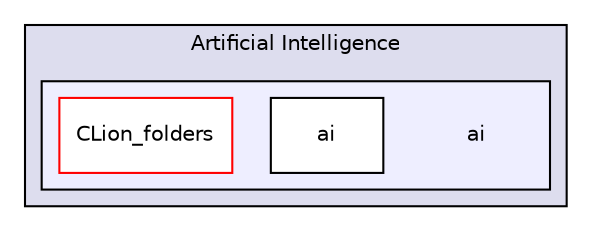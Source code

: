 digraph "/media/nicolas/A600540B0053E13B/Users/nicolas/Documents/Ecole/ISEN/Projet/Coupe de France/Module Cerveau/Artificial Intelligence/ai" {
  compound=true
  node [ fontsize="10", fontname="Helvetica"];
  edge [ labelfontsize="10", labelfontname="Helvetica"];
  subgraph clusterdir_89994ad9d93a0db5eea5a2bb0e2e09a4 {
    graph [ bgcolor="#ddddee", pencolor="black", label="Artificial Intelligence" fontname="Helvetica", fontsize="10", URL="dir_89994ad9d93a0db5eea5a2bb0e2e09a4.html"]
  subgraph clusterdir_4f5946da87f9062811815b61ffc694d3 {
    graph [ bgcolor="#eeeeff", pencolor="black", label="" URL="dir_4f5946da87f9062811815b61ffc694d3.html"];
    dir_4f5946da87f9062811815b61ffc694d3 [shape=plaintext label="ai"];
    dir_f5bca84671296e09a25b72c25f5cbac1 [shape=box label="ai" color="black" fillcolor="white" style="filled" URL="dir_f5bca84671296e09a25b72c25f5cbac1.html"];
    dir_880e66a6771e3da915078827e9ff0230 [shape=box label="CLion_folders" color="red" fillcolor="white" style="filled" URL="dir_880e66a6771e3da915078827e9ff0230.html"];
  }
  }
}

